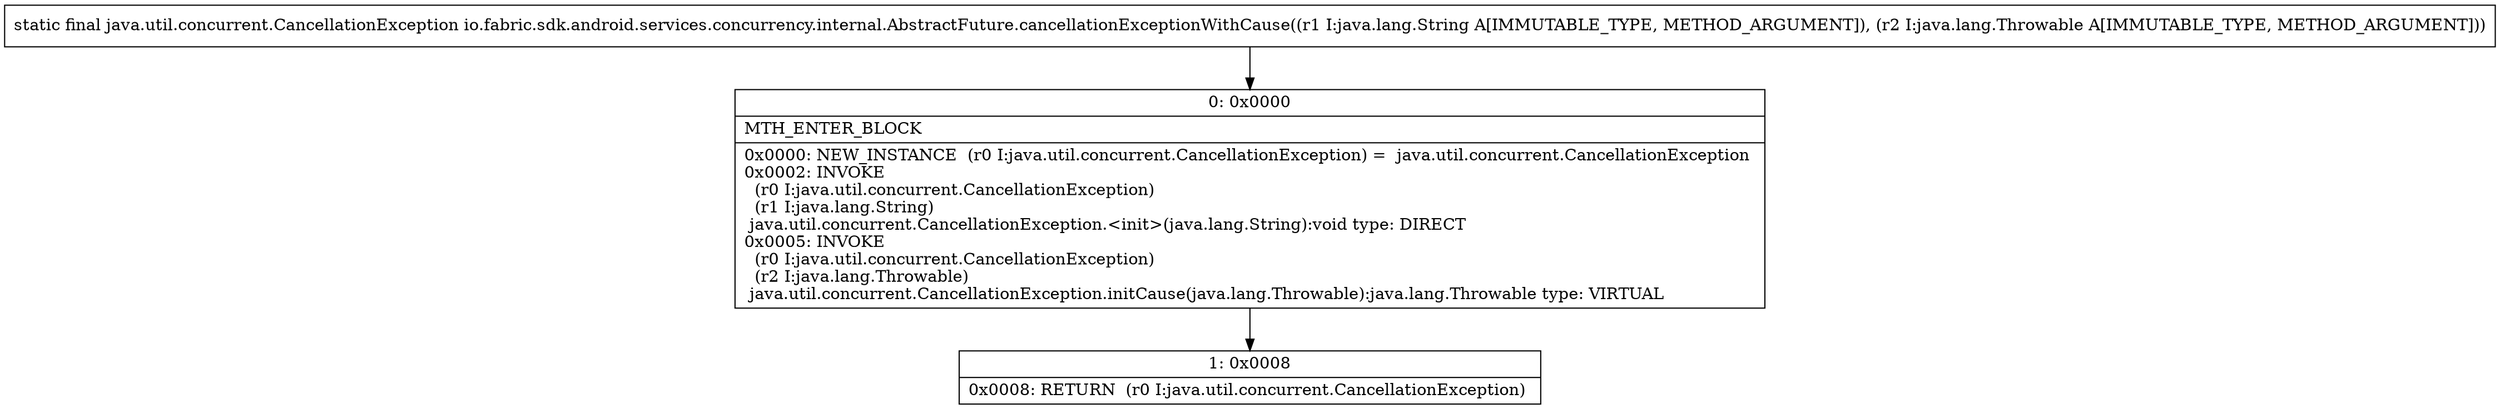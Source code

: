 digraph "CFG forio.fabric.sdk.android.services.concurrency.internal.AbstractFuture.cancellationExceptionWithCause(Ljava\/lang\/String;Ljava\/lang\/Throwable;)Ljava\/util\/concurrent\/CancellationException;" {
Node_0 [shape=record,label="{0\:\ 0x0000|MTH_ENTER_BLOCK\l|0x0000: NEW_INSTANCE  (r0 I:java.util.concurrent.CancellationException) =  java.util.concurrent.CancellationException \l0x0002: INVOKE  \l  (r0 I:java.util.concurrent.CancellationException)\l  (r1 I:java.lang.String)\l java.util.concurrent.CancellationException.\<init\>(java.lang.String):void type: DIRECT \l0x0005: INVOKE  \l  (r0 I:java.util.concurrent.CancellationException)\l  (r2 I:java.lang.Throwable)\l java.util.concurrent.CancellationException.initCause(java.lang.Throwable):java.lang.Throwable type: VIRTUAL \l}"];
Node_1 [shape=record,label="{1\:\ 0x0008|0x0008: RETURN  (r0 I:java.util.concurrent.CancellationException) \l}"];
MethodNode[shape=record,label="{static final java.util.concurrent.CancellationException io.fabric.sdk.android.services.concurrency.internal.AbstractFuture.cancellationExceptionWithCause((r1 I:java.lang.String A[IMMUTABLE_TYPE, METHOD_ARGUMENT]), (r2 I:java.lang.Throwable A[IMMUTABLE_TYPE, METHOD_ARGUMENT])) }"];
MethodNode -> Node_0;
Node_0 -> Node_1;
}

